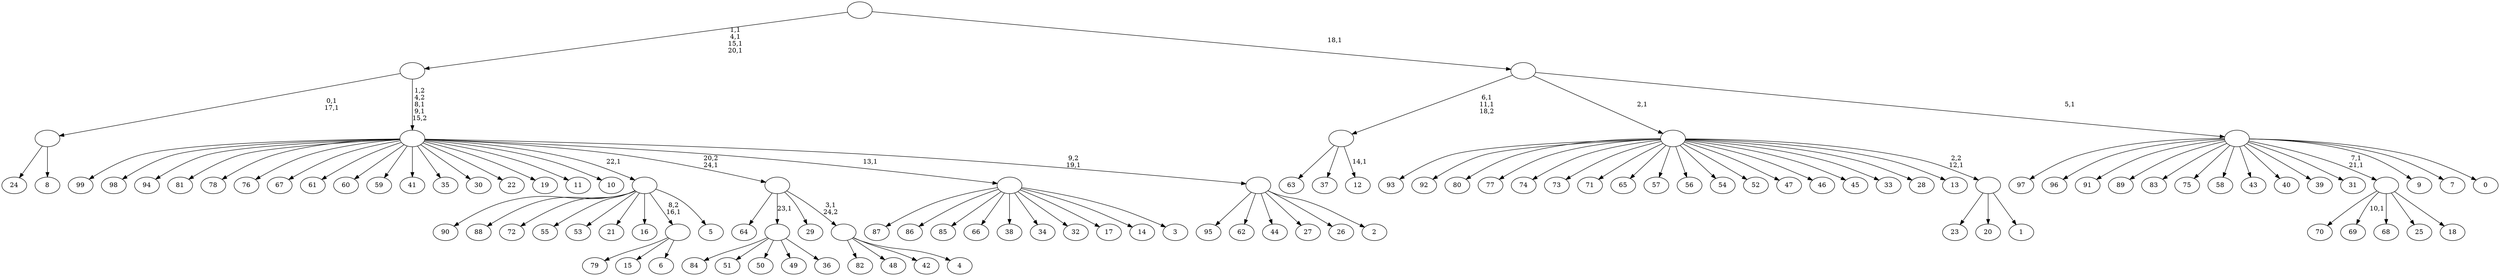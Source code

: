 digraph T {
	125 [label="99"]
	124 [label="98"]
	123 [label="97"]
	122 [label="96"]
	121 [label="95"]
	120 [label="94"]
	119 [label="93"]
	118 [label="92"]
	117 [label="91"]
	116 [label="90"]
	115 [label="89"]
	114 [label="88"]
	113 [label="87"]
	112 [label="86"]
	111 [label="85"]
	110 [label="84"]
	109 [label="83"]
	108 [label="82"]
	107 [label="81"]
	106 [label="80"]
	105 [label="79"]
	104 [label="78"]
	103 [label="77"]
	102 [label="76"]
	101 [label="75"]
	100 [label="74"]
	99 [label="73"]
	98 [label="72"]
	97 [label="71"]
	96 [label="70"]
	95 [label="69"]
	93 [label="68"]
	92 [label="67"]
	91 [label="66"]
	90 [label="65"]
	89 [label="64"]
	88 [label="63"]
	87 [label="62"]
	86 [label="61"]
	85 [label="60"]
	84 [label="59"]
	83 [label="58"]
	82 [label="57"]
	81 [label="56"]
	80 [label="55"]
	79 [label="54"]
	78 [label="53"]
	77 [label="52"]
	76 [label="51"]
	75 [label="50"]
	74 [label="49"]
	73 [label="48"]
	72 [label="47"]
	71 [label="46"]
	70 [label="45"]
	69 [label="44"]
	68 [label="43"]
	67 [label="42"]
	66 [label="41"]
	65 [label="40"]
	64 [label="39"]
	63 [label="38"]
	62 [label="37"]
	61 [label="36"]
	60 [label=""]
	59 [label="35"]
	58 [label="34"]
	57 [label="33"]
	56 [label="32"]
	55 [label="31"]
	54 [label="30"]
	53 [label="29"]
	52 [label="28"]
	51 [label="27"]
	50 [label="26"]
	49 [label="25"]
	48 [label="24"]
	47 [label="23"]
	46 [label="22"]
	45 [label="21"]
	44 [label="20"]
	43 [label="19"]
	42 [label="18"]
	41 [label=""]
	39 [label="17"]
	38 [label="16"]
	37 [label="15"]
	36 [label="14"]
	35 [label="13"]
	34 [label="12"]
	32 [label=""]
	30 [label="11"]
	29 [label="10"]
	28 [label="9"]
	27 [label="8"]
	26 [label=""]
	24 [label="7"]
	23 [label="6"]
	22 [label=""]
	21 [label="5"]
	20 [label=""]
	19 [label="4"]
	18 [label=""]
	17 [label=""]
	16 [label="3"]
	15 [label=""]
	14 [label="2"]
	13 [label=""]
	12 [label=""]
	10 [label=""]
	6 [label="1"]
	5 [label=""]
	4 [label=""]
	3 [label="0"]
	2 [label=""]
	1 [label=""]
	0 [label=""]
	60 -> 110 [label=""]
	60 -> 76 [label=""]
	60 -> 75 [label=""]
	60 -> 74 [label=""]
	60 -> 61 [label=""]
	41 -> 95 [label="10,1"]
	41 -> 96 [label=""]
	41 -> 93 [label=""]
	41 -> 49 [label=""]
	41 -> 42 [label=""]
	32 -> 34 [label="14,1"]
	32 -> 88 [label=""]
	32 -> 62 [label=""]
	26 -> 48 [label=""]
	26 -> 27 [label=""]
	22 -> 105 [label=""]
	22 -> 37 [label=""]
	22 -> 23 [label=""]
	20 -> 116 [label=""]
	20 -> 114 [label=""]
	20 -> 98 [label=""]
	20 -> 80 [label=""]
	20 -> 78 [label=""]
	20 -> 45 [label=""]
	20 -> 38 [label=""]
	20 -> 22 [label="8,2\n16,1"]
	20 -> 21 [label=""]
	18 -> 108 [label=""]
	18 -> 73 [label=""]
	18 -> 67 [label=""]
	18 -> 19 [label=""]
	17 -> 89 [label=""]
	17 -> 60 [label="23,1"]
	17 -> 53 [label=""]
	17 -> 18 [label="3,1\n24,2"]
	15 -> 113 [label=""]
	15 -> 112 [label=""]
	15 -> 111 [label=""]
	15 -> 91 [label=""]
	15 -> 63 [label=""]
	15 -> 58 [label=""]
	15 -> 56 [label=""]
	15 -> 39 [label=""]
	15 -> 36 [label=""]
	15 -> 16 [label=""]
	13 -> 121 [label=""]
	13 -> 87 [label=""]
	13 -> 69 [label=""]
	13 -> 51 [label=""]
	13 -> 50 [label=""]
	13 -> 14 [label=""]
	12 -> 125 [label=""]
	12 -> 124 [label=""]
	12 -> 120 [label=""]
	12 -> 107 [label=""]
	12 -> 104 [label=""]
	12 -> 102 [label=""]
	12 -> 92 [label=""]
	12 -> 86 [label=""]
	12 -> 85 [label=""]
	12 -> 84 [label=""]
	12 -> 66 [label=""]
	12 -> 59 [label=""]
	12 -> 54 [label=""]
	12 -> 46 [label=""]
	12 -> 43 [label=""]
	12 -> 30 [label=""]
	12 -> 29 [label=""]
	12 -> 20 [label="22,1"]
	12 -> 17 [label="20,2\n24,1"]
	12 -> 15 [label="13,1"]
	12 -> 13 [label="9,2\n19,1"]
	10 -> 12 [label="1,2\n4,2\n8,1\n9,1\n15,2"]
	10 -> 26 [label="0,1\n17,1"]
	5 -> 47 [label=""]
	5 -> 44 [label=""]
	5 -> 6 [label=""]
	4 -> 119 [label=""]
	4 -> 118 [label=""]
	4 -> 106 [label=""]
	4 -> 103 [label=""]
	4 -> 100 [label=""]
	4 -> 99 [label=""]
	4 -> 97 [label=""]
	4 -> 90 [label=""]
	4 -> 82 [label=""]
	4 -> 81 [label=""]
	4 -> 79 [label=""]
	4 -> 77 [label=""]
	4 -> 72 [label=""]
	4 -> 71 [label=""]
	4 -> 70 [label=""]
	4 -> 57 [label=""]
	4 -> 52 [label=""]
	4 -> 35 [label=""]
	4 -> 5 [label="2,2\n12,1"]
	2 -> 41 [label="7,1\n21,1"]
	2 -> 123 [label=""]
	2 -> 122 [label=""]
	2 -> 117 [label=""]
	2 -> 115 [label=""]
	2 -> 109 [label=""]
	2 -> 101 [label=""]
	2 -> 83 [label=""]
	2 -> 68 [label=""]
	2 -> 65 [label=""]
	2 -> 64 [label=""]
	2 -> 55 [label=""]
	2 -> 28 [label=""]
	2 -> 24 [label=""]
	2 -> 3 [label=""]
	1 -> 32 [label="6,1\n11,1\n18,2"]
	1 -> 4 [label="2,1"]
	1 -> 2 [label="5,1"]
	0 -> 10 [label="1,1\n4,1\n15,1\n20,1"]
	0 -> 1 [label="18,1"]
}

